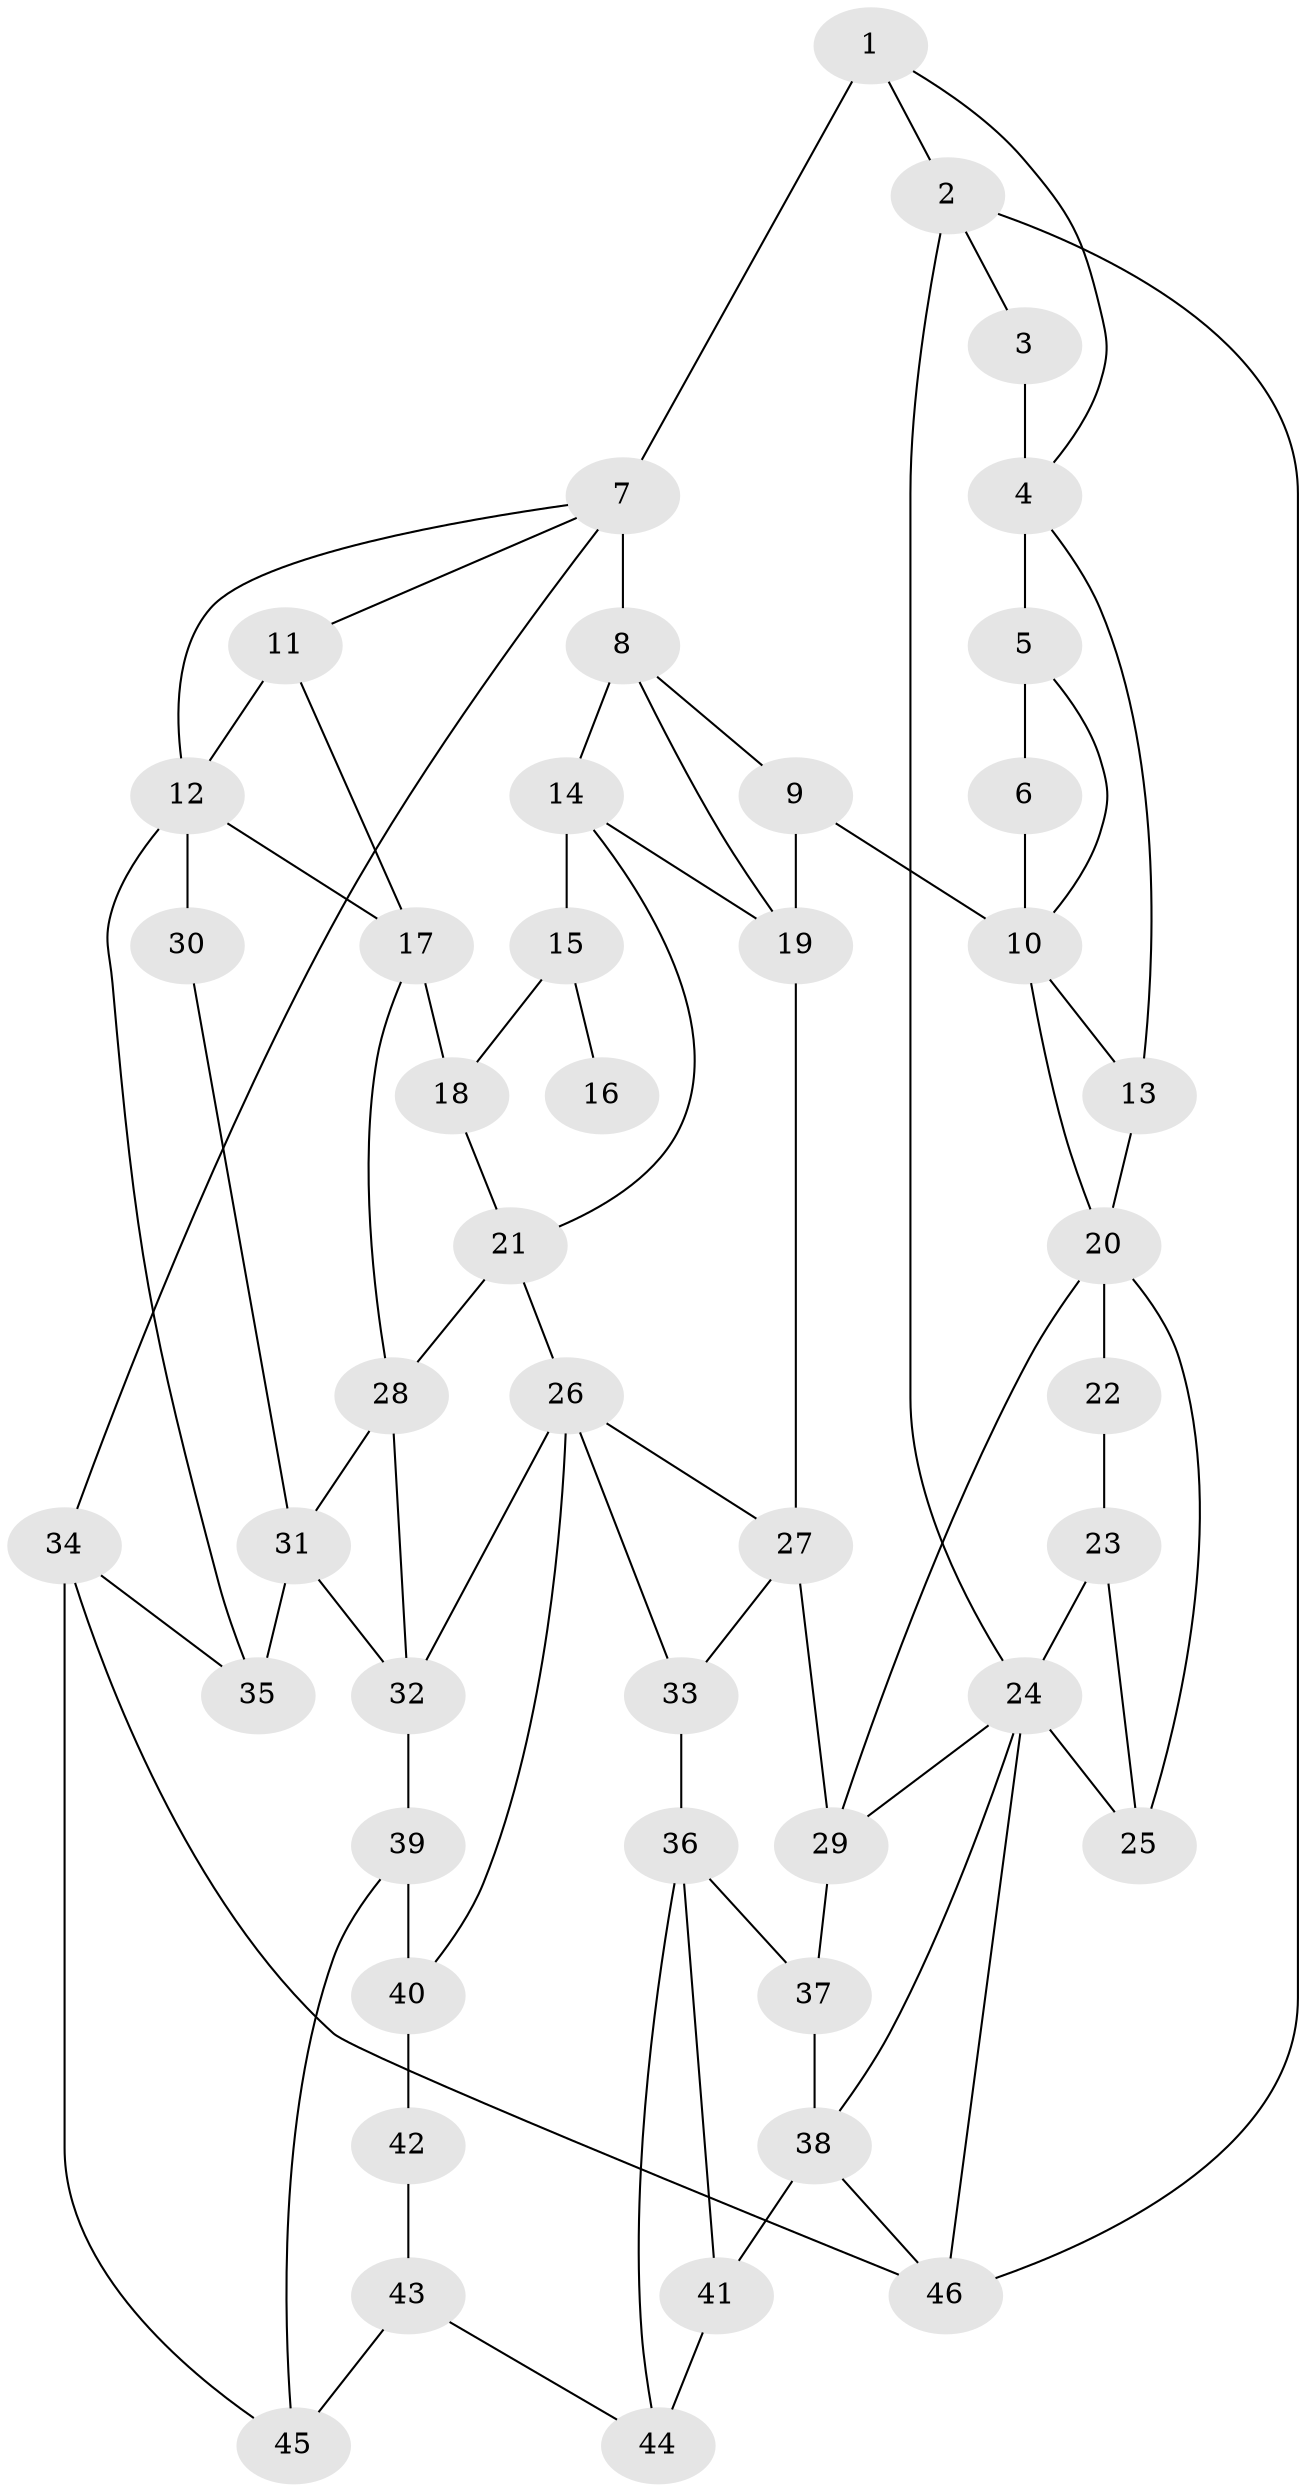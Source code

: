 // original degree distribution, {3: 0.034782608695652174, 5: 0.5739130434782609, 6: 0.2, 4: 0.19130434782608696}
// Generated by graph-tools (version 1.1) at 2025/54/03/04/25 22:54:08]
// undirected, 46 vertices, 80 edges
graph export_dot {
  node [color=gray90,style=filled];
  1;
  2;
  3;
  4;
  5;
  6;
  7;
  8;
  9;
  10;
  11;
  12;
  13;
  14;
  15;
  16;
  17;
  18;
  19;
  20;
  21;
  22;
  23;
  24;
  25;
  26;
  27;
  28;
  29;
  30;
  31;
  32;
  33;
  34;
  35;
  36;
  37;
  38;
  39;
  40;
  41;
  42;
  43;
  44;
  45;
  46;
  1 -- 2 [weight=1.0];
  1 -- 4 [weight=1.0];
  1 -- 7 [weight=2.0];
  2 -- 3 [weight=1.0];
  2 -- 24 [weight=1.0];
  2 -- 46 [weight=1.0];
  3 -- 4 [weight=3.0];
  4 -- 5 [weight=1.0];
  4 -- 13 [weight=1.0];
  5 -- 6 [weight=1.0];
  5 -- 10 [weight=1.0];
  6 -- 10 [weight=1.0];
  7 -- 8 [weight=2.0];
  7 -- 11 [weight=1.0];
  7 -- 12 [weight=1.0];
  7 -- 34 [weight=1.0];
  8 -- 9 [weight=1.0];
  8 -- 14 [weight=1.0];
  8 -- 19 [weight=1.0];
  9 -- 10 [weight=2.0];
  9 -- 19 [weight=1.0];
  10 -- 13 [weight=1.0];
  10 -- 20 [weight=1.0];
  11 -- 12 [weight=1.0];
  11 -- 17 [weight=1.0];
  12 -- 17 [weight=1.0];
  12 -- 30 [weight=2.0];
  12 -- 35 [weight=1.0];
  13 -- 20 [weight=1.0];
  14 -- 15 [weight=2.0];
  14 -- 19 [weight=1.0];
  14 -- 21 [weight=1.0];
  15 -- 16 [weight=2.0];
  15 -- 18 [weight=2.0];
  17 -- 18 [weight=2.0];
  17 -- 28 [weight=1.0];
  18 -- 21 [weight=1.0];
  19 -- 27 [weight=2.0];
  20 -- 22 [weight=1.0];
  20 -- 25 [weight=1.0];
  20 -- 29 [weight=1.0];
  21 -- 26 [weight=1.0];
  21 -- 28 [weight=1.0];
  22 -- 23 [weight=2.0];
  23 -- 24 [weight=1.0];
  23 -- 25 [weight=1.0];
  24 -- 25 [weight=1.0];
  24 -- 29 [weight=1.0];
  24 -- 38 [weight=1.0];
  24 -- 46 [weight=1.0];
  26 -- 27 [weight=1.0];
  26 -- 32 [weight=1.0];
  26 -- 33 [weight=1.0];
  26 -- 40 [weight=2.0];
  27 -- 29 [weight=2.0];
  27 -- 33 [weight=1.0];
  28 -- 31 [weight=1.0];
  28 -- 32 [weight=1.0];
  29 -- 37 [weight=1.0];
  30 -- 31 [weight=1.0];
  31 -- 32 [weight=3.0];
  31 -- 35 [weight=1.0];
  32 -- 39 [weight=1.0];
  33 -- 36 [weight=1.0];
  34 -- 35 [weight=1.0];
  34 -- 45 [weight=1.0];
  34 -- 46 [weight=1.0];
  36 -- 37 [weight=1.0];
  36 -- 41 [weight=1.0];
  36 -- 44 [weight=1.0];
  37 -- 38 [weight=2.0];
  38 -- 41 [weight=2.0];
  38 -- 46 [weight=1.0];
  39 -- 40 [weight=2.0];
  39 -- 45 [weight=1.0];
  40 -- 42 [weight=2.0];
  41 -- 44 [weight=3.0];
  42 -- 43 [weight=3.0];
  43 -- 44 [weight=2.0];
  43 -- 45 [weight=1.0];
}
